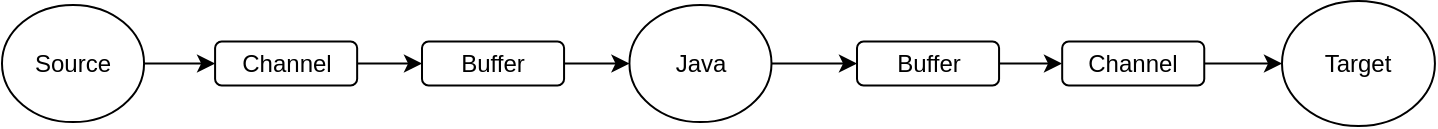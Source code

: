 <mxfile version="22.1.18" type="github">
  <diagram name="페이지-1" id="WoUxL_1AEExt-WFnP7Ff">
    <mxGraphModel dx="989" dy="574" grid="1" gridSize="10" guides="1" tooltips="1" connect="1" arrows="1" fold="1" page="1" pageScale="1" pageWidth="827" pageHeight="1169" math="0" shadow="0">
      <root>
        <mxCell id="0" />
        <mxCell id="1" parent="0" />
        <mxCell id="7bgJhB1YOtesLPuNPTTG-8" value="Target" style="ellipse;whiteSpace=wrap;html=1;" vertex="1" parent="1">
          <mxGeometry x="680.001" y="127.5" width="76.469" height="62.5" as="geometry" />
        </mxCell>
        <mxCell id="7bgJhB1YOtesLPuNPTTG-12" style="edgeStyle=orthogonalEdgeStyle;rounded=0;orthogonalLoop=1;jettySize=auto;html=1;entryX=0;entryY=0.5;entryDx=0;entryDy=0;" edge="1" parent="1" source="7bgJhB1YOtesLPuNPTTG-1" target="7bgJhB1YOtesLPuNPTTG-2">
          <mxGeometry relative="1" as="geometry" />
        </mxCell>
        <mxCell id="7bgJhB1YOtesLPuNPTTG-1" value="Source" style="ellipse;whiteSpace=wrap;html=1;" vertex="1" parent="1">
          <mxGeometry x="40" y="129.453" width="71.031" height="58.594" as="geometry" />
        </mxCell>
        <mxCell id="7bgJhB1YOtesLPuNPTTG-13" style="edgeStyle=orthogonalEdgeStyle;rounded=0;orthogonalLoop=1;jettySize=auto;html=1;entryX=0;entryY=0.5;entryDx=0;entryDy=0;" edge="1" parent="1" source="7bgJhB1YOtesLPuNPTTG-2" target="7bgJhB1YOtesLPuNPTTG-3">
          <mxGeometry relative="1" as="geometry" />
        </mxCell>
        <mxCell id="7bgJhB1YOtesLPuNPTTG-2" value="Channel" style="rounded=1;whiteSpace=wrap;html=1;" vertex="1" parent="1">
          <mxGeometry x="146.546" y="147.764" width="71.031" height="21.973" as="geometry" />
        </mxCell>
        <mxCell id="7bgJhB1YOtesLPuNPTTG-14" style="edgeStyle=orthogonalEdgeStyle;rounded=0;orthogonalLoop=1;jettySize=auto;html=1;entryX=0;entryY=0.5;entryDx=0;entryDy=0;" edge="1" parent="1" source="7bgJhB1YOtesLPuNPTTG-3" target="7bgJhB1YOtesLPuNPTTG-4">
          <mxGeometry relative="1" as="geometry" />
        </mxCell>
        <mxCell id="7bgJhB1YOtesLPuNPTTG-3" value="Buffer" style="rounded=1;whiteSpace=wrap;html=1;" vertex="1" parent="1">
          <mxGeometry x="250.004" y="147.764" width="71.031" height="21.973" as="geometry" />
        </mxCell>
        <mxCell id="7bgJhB1YOtesLPuNPTTG-15" style="edgeStyle=orthogonalEdgeStyle;rounded=0;orthogonalLoop=1;jettySize=auto;html=1;entryX=0;entryY=0.5;entryDx=0;entryDy=0;" edge="1" parent="1" source="7bgJhB1YOtesLPuNPTTG-4" target="7bgJhB1YOtesLPuNPTTG-6">
          <mxGeometry relative="1" as="geometry">
            <mxPoint x="450.0" y="170" as="targetPoint" />
          </mxGeometry>
        </mxCell>
        <mxCell id="7bgJhB1YOtesLPuNPTTG-4" value="Java" style="ellipse;whiteSpace=wrap;html=1;" vertex="1" parent="1">
          <mxGeometry x="353.72" y="129.453" width="71.031" height="58.594" as="geometry" />
        </mxCell>
        <mxCell id="7bgJhB1YOtesLPuNPTTG-16" style="edgeStyle=orthogonalEdgeStyle;rounded=0;orthogonalLoop=1;jettySize=auto;html=1;" edge="1" parent="1" source="7bgJhB1YOtesLPuNPTTG-6">
          <mxGeometry relative="1" as="geometry">
            <mxPoint x="570.0" y="158.752" as="targetPoint" />
          </mxGeometry>
        </mxCell>
        <mxCell id="7bgJhB1YOtesLPuNPTTG-6" value="Buffer" style="rounded=1;whiteSpace=wrap;html=1;" vertex="1" parent="1">
          <mxGeometry x="467.505" y="147.766" width="71.031" height="21.973" as="geometry" />
        </mxCell>
        <mxCell id="7bgJhB1YOtesLPuNPTTG-17" style="edgeStyle=orthogonalEdgeStyle;rounded=0;orthogonalLoop=1;jettySize=auto;html=1;entryX=0;entryY=0.5;entryDx=0;entryDy=0;" edge="1" parent="1" source="7bgJhB1YOtesLPuNPTTG-7" target="7bgJhB1YOtesLPuNPTTG-8">
          <mxGeometry relative="1" as="geometry" />
        </mxCell>
        <mxCell id="7bgJhB1YOtesLPuNPTTG-7" value="Channel" style="rounded=1;whiteSpace=wrap;html=1;" vertex="1" parent="1">
          <mxGeometry x="570.097" y="147.766" width="71.031" height="21.973" as="geometry" />
        </mxCell>
      </root>
    </mxGraphModel>
  </diagram>
</mxfile>
